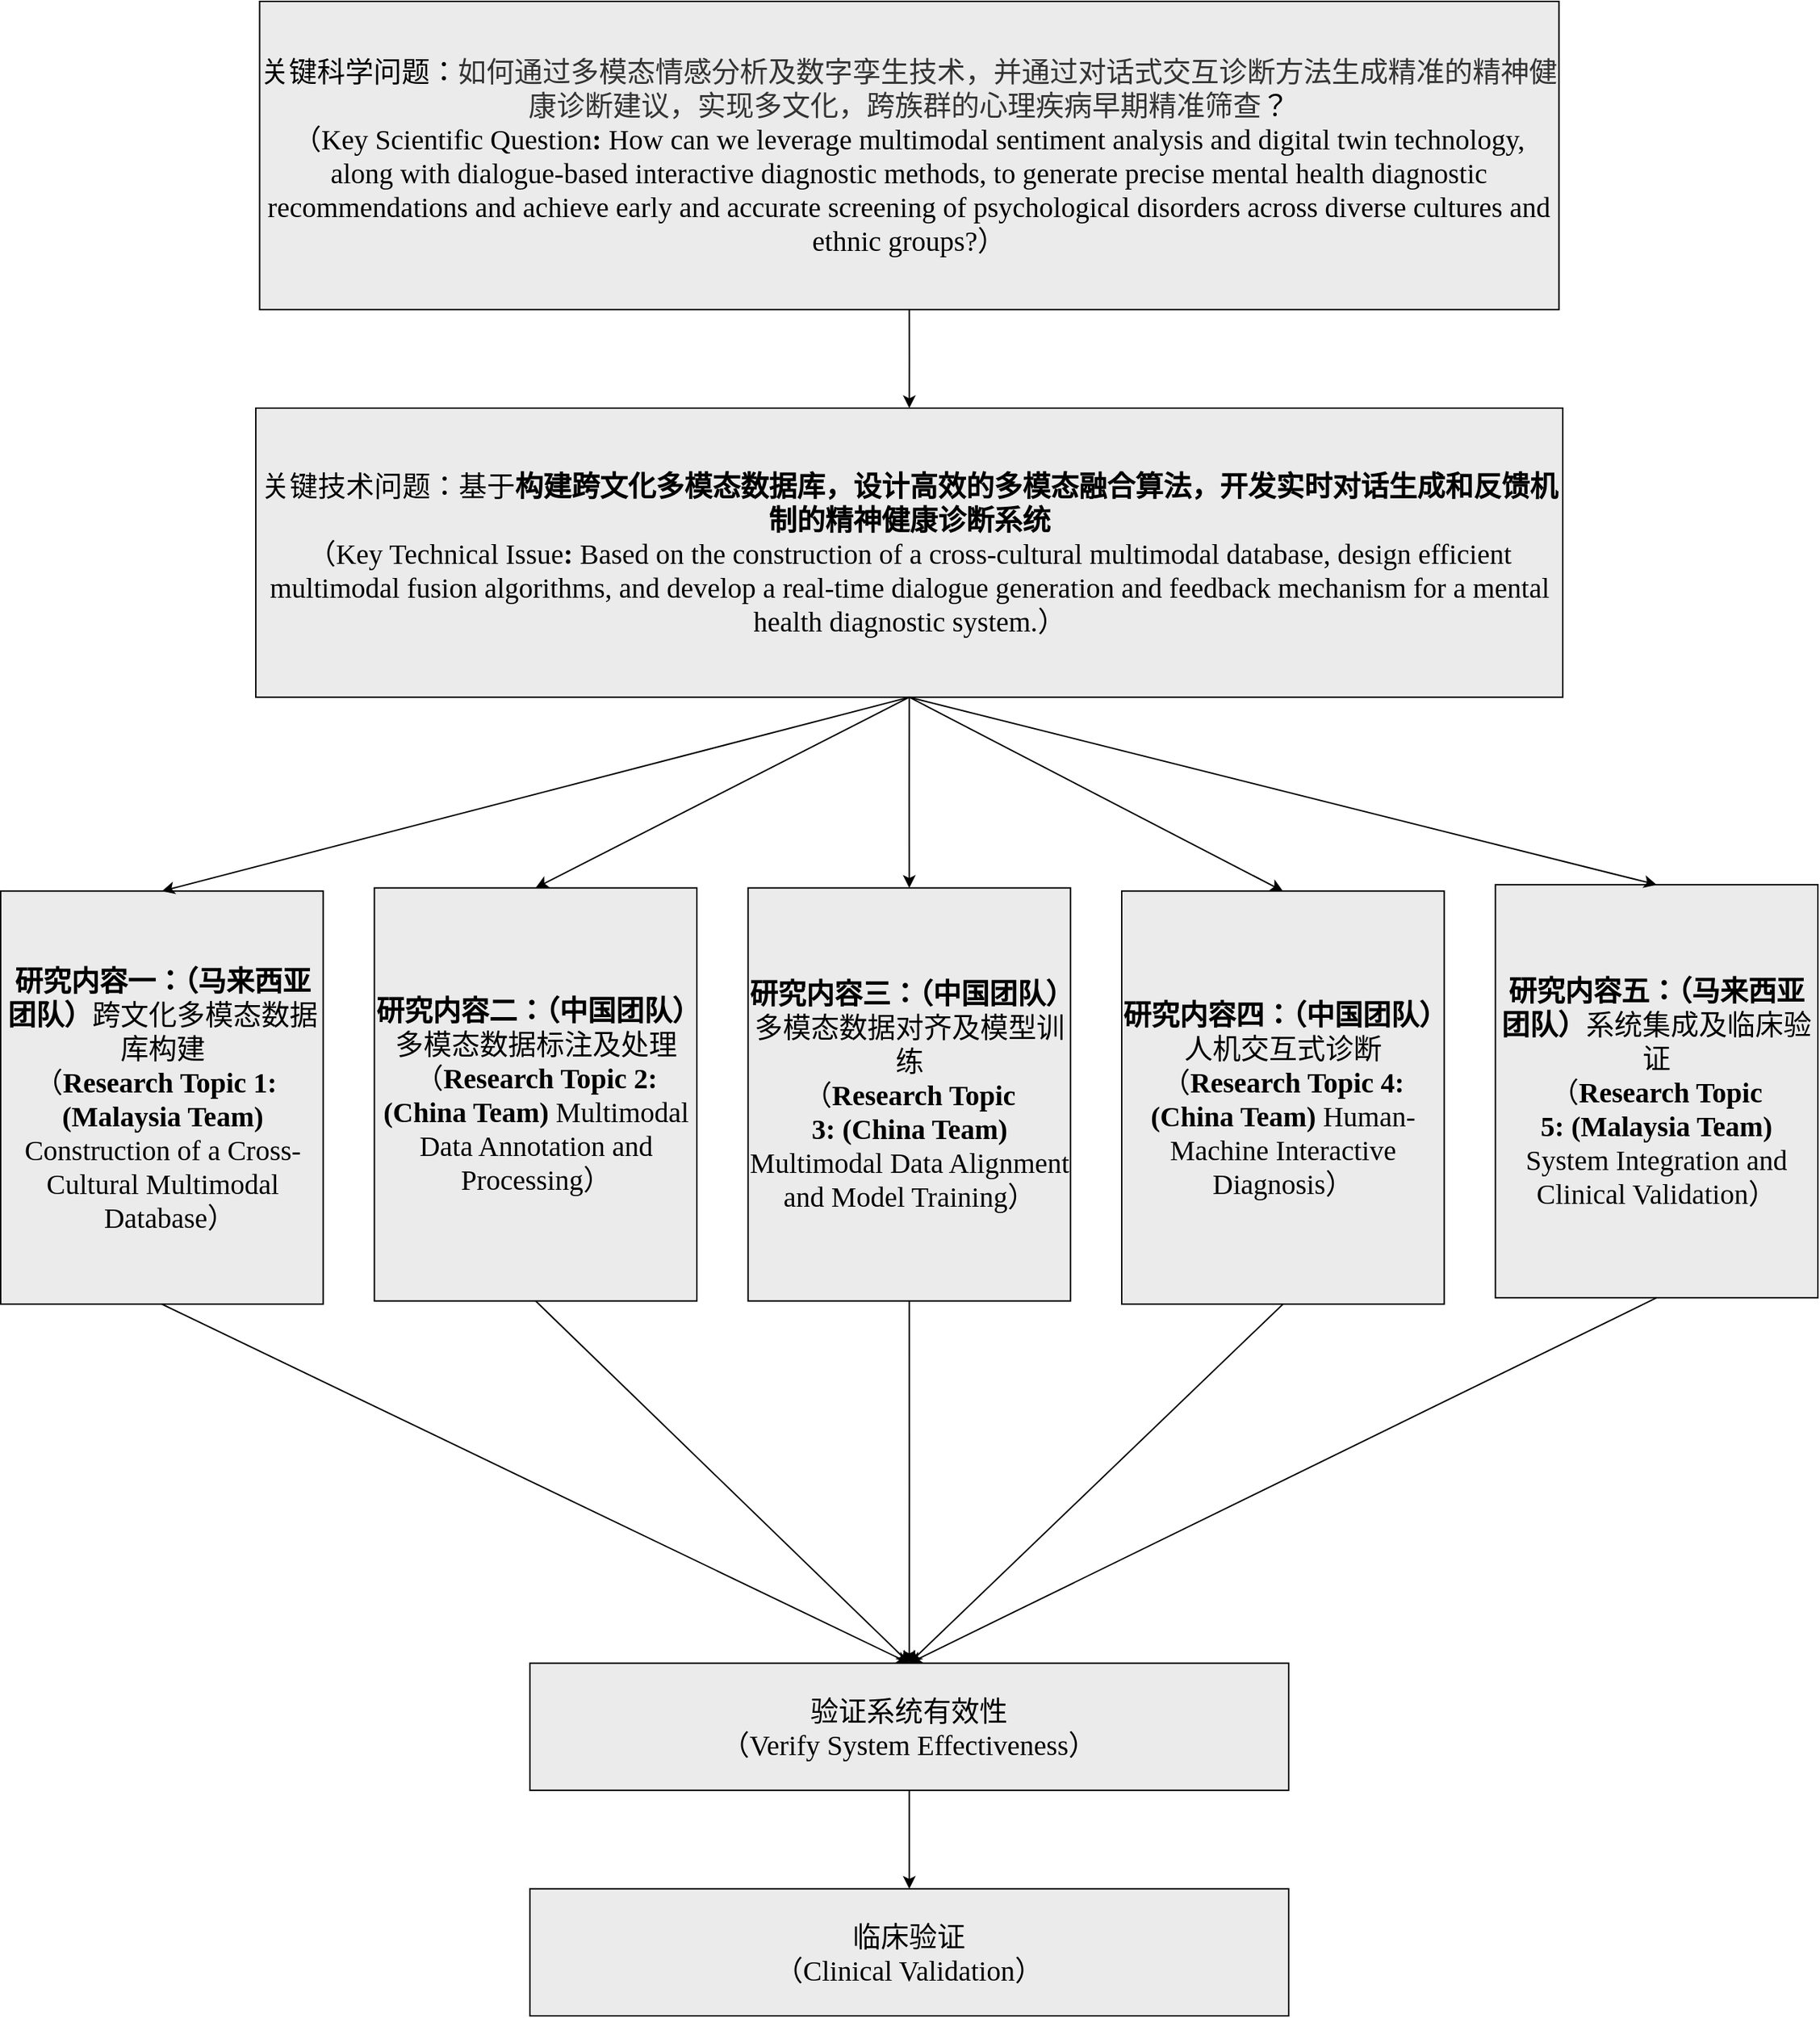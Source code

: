 <mxfile version="25.0.3">
  <diagram id="6I0OCvxSQrVGMHxT2VVA" name="Page-1">
    <mxGraphModel dx="2980" dy="1130" grid="0" gridSize="10" guides="1" tooltips="1" connect="1" arrows="1" fold="1" page="0" pageScale="1" pageWidth="850" pageHeight="1100" math="0" shadow="0">
      <root>
        <mxCell id="0" />
        <mxCell id="1" parent="0" />
        <mxCell id="u0KdexLZ_XR5zZTz2mG9-1" value="" style="group" vertex="1" connectable="0" parent="1">
          <mxGeometry x="-2.5" y="115" width="1289.5" height="1429" as="geometry" />
        </mxCell>
        <mxCell id="VO531dHjWUVzXmGTuJKX-1" value="&lt;font face=&quot;Times New Roman&quot; style=&quot;font-size: 20px;&quot;&gt;关键科学问题：&lt;span style=&quot;color: rgb(51, 51, 51); letter-spacing: 0pt; text-align: justify; text-indent: 2em;&quot;&gt;如何通过多模态情感分析及数字孪生技术，并通过对话式交互诊断方法生成精准的精神健康诊断建议，实现多文化，跨族群的心理疾病早期精准筛查&lt;/span&gt;&lt;span style=&quot;background-color: initial;&quot;&gt;？&lt;/span&gt;&lt;/font&gt;&lt;div style=&quot;text-align: start;&quot; data-hash=&quot;b935e11d9d1dda486e0670e52072802b&quot; data-version=&quot;3.0.0&quot;&gt;&lt;/div&gt;&lt;div&gt;&lt;font face=&quot;Times New Roman&quot; style=&quot;font-size: 20px;&quot;&gt;（Key Scientific Question&lt;strong style=&quot;&quot;&gt;:&lt;/strong&gt; How can we leverage multimodal sentiment analysis and digital twin technology, along with dialogue-based interactive diagnostic methods, to generate precise mental health diagnostic recommendations and achieve early and accurate screening of psychological disorders across diverse cultures and ethnic groups?）&lt;/font&gt;&lt;span style=&quot;background-color: initial;&quot;&gt;&lt;/span&gt;&lt;/div&gt;" style="html=1;outlineConnect=0;whiteSpace=wrap;fillColor=#EBEBEB;shape=mxgraph.archimate3.application;appType=generic;archiType=square;" parent="u0KdexLZ_XR5zZTz2mG9-1" vertex="1">
          <mxGeometry x="183.734" width="922.033" height="218.632" as="geometry" />
        </mxCell>
        <mxCell id="VO531dHjWUVzXmGTuJKX-2" value="&lt;font face=&quot;Times New Roman&quot; style=&quot;font-size: 20px;&quot;&gt;关键技术问题：基于&lt;b style=&quot;&quot;&gt;构建跨文化多模态数据库，&lt;/b&gt;&lt;b style=&quot;&quot;&gt;设计高效的多模态融合算法，开发实时对话生成和反馈机制的精神健康诊断系统&lt;/b&gt;&lt;/font&gt;&lt;div&gt;&lt;font face=&quot;Times New Roman&quot; style=&quot;font-size: 20px;&quot;&gt;（&lt;span style=&quot;background-color: initial;&quot;&gt;Key Technical Issue&lt;/span&gt;&lt;strong style=&quot;background-color: initial;&quot;&gt;:&lt;/strong&gt;&lt;span style=&quot;background-color: initial;&quot;&gt;&amp;nbsp;Based on the construction of a cross-cultural multimodal database, design efficient multimodal fusion algorithms, and develop a real-time dialogue generation and feedback mechanism for a mental health diagnostic system.&lt;/span&gt;&lt;span style=&quot;background-color: initial;&quot;&gt;）&lt;/span&gt;&lt;/font&gt;&lt;/div&gt;" style="html=1;outlineConnect=0;whiteSpace=wrap;fillColor=#EBEBEB;shape=mxgraph.archimate3.application;appType=generic;archiType=square;" parent="u0KdexLZ_XR5zZTz2mG9-1" vertex="1">
          <mxGeometry x="181.041" y="288.505" width="927.417" height="205.109" as="geometry" />
        </mxCell>
        <mxCell id="VO531dHjWUVzXmGTuJKX-3" value="&lt;font face=&quot;Times New Roman&quot; style=&quot;font-size: 20px;&quot;&gt;&lt;b style=&quot;&quot;&gt;研究内容二：（中国团队）&lt;/b&gt;多模态数据标注及处理&lt;/font&gt;&lt;div&gt;&lt;font face=&quot;Times New Roman&quot; style=&quot;font-size: 20px;&quot;&gt;（&lt;b style=&quot;&quot;&gt;Research Topic 2: (China Team)&lt;/b&gt; Multimodal Data Annotation and Processing）&lt;/font&gt;&lt;/div&gt;" style="html=1;outlineConnect=0;whiteSpace=wrap;fillColor=#EBEBEB;shape=mxgraph.archimate3.application;appType=generic;archiType=square;" parent="u0KdexLZ_XR5zZTz2mG9-1" vertex="1">
          <mxGeometry x="265.169" y="628.85" width="228.826" height="293.013" as="geometry" />
        </mxCell>
        <mxCell id="VO531dHjWUVzXmGTuJKX-4" value="&lt;font face=&quot;Times New Roman&quot; style=&quot;font-size: 20px;&quot;&gt;&lt;b style=&quot;&quot;&gt;研究内容三：（中国团队）&lt;/b&gt;多模态数据对齐及模型训练&lt;/font&gt;&lt;div&gt;&lt;font face=&quot;Times New Roman&quot; style=&quot;font-size: 20px;&quot;&gt;（&lt;strong style=&quot;background-color: initial;&quot;&gt;Research Topic 3:&lt;/strong&gt;&lt;span style=&quot;background-color: initial;&quot;&gt;&lt;b&gt;&amp;nbsp;(China Team) &lt;/b&gt;Multimodal Data Alignment and Model Training&lt;/span&gt;&lt;span style=&quot;background-color: initial;&quot;&gt;）&lt;/span&gt;&lt;/font&gt;&lt;/div&gt;" style="html=1;outlineConnect=0;whiteSpace=wrap;fillColor=#EBEBEB;shape=mxgraph.archimate3.application;appType=generic;archiType=square;" parent="u0KdexLZ_XR5zZTz2mG9-1" vertex="1">
          <mxGeometry x="530.337" y="628.85" width="228.826" height="293.013" as="geometry" />
        </mxCell>
        <mxCell id="VO531dHjWUVzXmGTuJKX-5" value="&lt;font face=&quot;Times New Roman&quot; style=&quot;font-size: 20px;&quot;&gt;&lt;b style=&quot;&quot;&gt;研究内容四：（中国团队）&lt;/b&gt;人机交互式诊断&lt;/font&gt;&lt;div&gt;&lt;font style=&quot;&quot; face=&quot;Times New Roman&quot;&gt;&lt;font style=&quot;font-size: 20px;&quot;&gt;（&lt;b style=&quot;&quot;&gt;Research Topic 4: (China Team)&lt;/b&gt; Human-Machine Interactive Diagnosis）&lt;/font&gt;&lt;span style=&quot;font-size: 0px; color: rgba(0, 0, 0, 0); text-align: start; text-wrap-mode: nowrap;&quot;&gt;%3CmxGraphModel%3E%3Croot%3E%3CmxCell%20id%3D%220%22%2F%3E%3CmxCell%20id%3D%221%22%20parent%3D%220%22%2F%3E%3CmxCell%20id%3D%222%22%20value%3D%22%E7%A0%94%E7%A9%B6%E5%86%85%E5%AE%B9%E4%B8%80%EF%BC%9A%E5%A4%9A%E6%A8%A1%E6%80%81%E6%95%B0%E6%8D%AE%E6%94%B6%E9%9B%86%E5%8F%8A%E6%A0%87%E6%B3%A8%22%20style%3D%22html%3D1%3BoutlineConnect%3D0%3BwhiteSpace%3Dwrap%3BfillColor%3D%23EBEBEB%3Bshape%3Dmxgraph.archimate3.application%3BappType%3Dgeneric%3BarchiType%3Dsquare%3B%22%20vertex%3D%221%22%20parent%3D%221%22%3E%3CmxGeometry%20x%3D%22190%22%20y%3D%22320%22%20width%3D%22400%22%20height%3D%2240%22%20as%3D%22geometry%22%2F%3E%3C%2FmxCell%3E%3C%2Froot%3E%3C%2FmxGraphModel%3E&lt;/span&gt;&lt;/font&gt;&lt;/div&gt;" style="html=1;outlineConnect=0;whiteSpace=wrap;fillColor=#EBEBEB;shape=mxgraph.archimate3.application;appType=generic;archiType=square;" parent="u0KdexLZ_XR5zZTz2mG9-1" vertex="1">
          <mxGeometry x="795.506" y="631.104" width="228.826" height="293.013" as="geometry" />
        </mxCell>
        <mxCell id="VO531dHjWUVzXmGTuJKX-6" value="&lt;font style=&quot;&quot; face=&quot;Times New Roman&quot;&gt;&lt;font style=&quot;font-size: 20px;&quot;&gt;&lt;b style=&quot;&quot;&gt;研究内容一：（马来西亚团队）&lt;/b&gt;跨文化多模态数据库构建&lt;/font&gt;&lt;span style=&quot;font-size: 0px; color: rgba(0, 0, 0, 0); text-align: start; text-wrap-mode: nowrap;&quot;&gt;%3CmxGraphModel%3E%3Croot%3E%3CmxCell%20id%3D%220%22%2F%3E%3CmxCell%20id%3D%221%22%20parent%3D%220%22%2F%3E%3CmxCell%20id%3D%222%22%20value%3D%22%E7%A0%94%E7%A9%B6%E5%86%85%E5%AE%B9%E4%B8%80%EF%BC%9A%E5%A4%9A%E6%A8%A1%E6%80%81%E6%95%B0%E6%8D%AE%E6%94%B6%E9%9B%86%E5%8F%8A%E6%A0%87%E6%B3%A8%22%20style%3D%22html%3D1%3BoutlineConnect%3D0%3BwhiteSpace%3Dwrap%3BfillColor%3D%23EBEBEB%3Bshape%3Dmxgraph.archimate3.application%3BappType%3Dgeneric%3BarchiType%3Dsquare%3B%22%20vertex%3D%221%22%20parent%3D%221%22%3E%3CmxGeometry%20x%3D%22190%22%20y%3D%22320%22%20width%3D%22400%22%20height%3D%2240%22%20as%3D%22geometry%22%2F%3E%3C%2FmxCell%3E%3C%2Froot%3E%3C%2FmxGraphModel%3E&lt;/span&gt;&lt;/font&gt;&lt;div&gt;&lt;font style=&quot;&quot; face=&quot;Times New Roman&quot;&gt;&lt;span style=&quot;font-size: 0px; color: rgba(0, 0, 0, 0); text-align: start; text-wrap-mode: nowrap;&quot;&gt;（（（(&lt;/span&gt;&lt;font style=&quot;font-size: 20px;&quot;&gt;&lt;span style=&quot;background-color: initial;&quot;&gt;（&lt;/span&gt;&lt;strong style=&quot;background-color: initial;&quot;&gt;Research Topic 1:&lt;/strong&gt;&lt;span style=&quot;background-color: initial;&quot;&gt; &lt;b style=&quot;&quot;&gt;(Malaysia Team)&lt;/b&gt; Construction of a Cross-Cultural Multimodal Database）&lt;/span&gt;&lt;/font&gt;&lt;span style=&quot;font-size: 0px; color: rgba(0, 0, 0, 0); text-align: start; text-wrap-mode: nowrap; background-color: initial;&quot;&gt;）&lt;/span&gt;&lt;/font&gt;&lt;/div&gt;" style="html=1;outlineConnect=0;whiteSpace=wrap;fillColor=#EBEBEB;shape=mxgraph.archimate3.application;appType=generic;archiType=square;" parent="u0KdexLZ_XR5zZTz2mG9-1" vertex="1">
          <mxGeometry y="631.104" width="228.826" height="293.013" as="geometry" />
        </mxCell>
        <mxCell id="VO531dHjWUVzXmGTuJKX-7" value="&lt;font style=&quot;&quot; face=&quot;Times New Roman&quot;&gt;&lt;font style=&quot;font-size: 20px;&quot;&gt;&lt;font style=&quot;&quot;&gt;&lt;b style=&quot;&quot;&gt;研究内容五：（马来西亚团队）&lt;/b&gt;系统集成及临床验证&lt;/font&gt;&lt;/font&gt;&lt;/font&gt;&lt;div&gt;&lt;font style=&quot;&quot; face=&quot;Times New Roman&quot;&gt;&lt;font style=&quot;font-size: 20px;&quot;&gt;&lt;font style=&quot;&quot;&gt;（&lt;/font&gt;&lt;font style=&quot;&quot;&gt;&lt;strong style=&quot;background-color: initial;&quot;&gt;Research Topic 5:&lt;/strong&gt;&lt;span style=&quot;background-color: initial;&quot;&gt;&lt;b&gt;&amp;nbsp;(Malaysia Team)&lt;/b&gt; System Integration and Clinical Validation&lt;/span&gt;&lt;span style=&quot;background-color: initial;&quot;&gt;）&lt;/span&gt;&lt;/font&gt;&lt;/font&gt;&lt;span style=&quot;font-size: 0px; text-wrap-mode: nowrap; background-color: initial; color: rgba(0, 0, 0, 0); text-align: start;&quot;&gt;%3CmxGraphModel%3E%3Croot%3E%3CmxCell%20id%3D%220%22%2F%3E%3CmxCell%20id%3D%221%22%20parent%3D%220%22%2F%3E%3CmxCell%20id%3D%222%22%20value%3D%22%E7%A0%94%E7%A9%B6%E5%86%85%E5%AE%B9%E4%B8%80%EF%BC%9A%E5%A4%9A%E6%A8%A1%E6%80%81%E6%95%B0%E6%8D%AE%E6%94%B6%E9%9B%86%E5%8F%8A%E6%A0%87%E6%B3%A8%22%20style%3D%22html%3D1%3BoutlineConnect%3D0%3BwhiteSpace%3Dwrap%3BfillColor%3D%23EBEBEB%3Bshape%3Dmxgraph.archimate3.application%3BappType%3Dgeneric%3BarchiType%3Dsquare%3B%22%20vertex%3D%221%22%20parent%3D%221%22%3E%3CmxGeometry%20x%3D%22190%22%20y%3D%22320%22%20width%3D%22400%22%20height%3D%2240%22%20as%3D%22geometry%22%2F%3E%3C%2FmxCell%3E%3C%2Froot%3E%3C%2FmxGraphModel%3E（）&lt;/span&gt;&lt;/font&gt;&lt;/div&gt;" style="html=1;outlineConnect=0;whiteSpace=wrap;fillColor=#EBEBEB;shape=mxgraph.archimate3.application;appType=generic;archiType=square;" parent="u0KdexLZ_XR5zZTz2mG9-1" vertex="1">
          <mxGeometry x="1060.674" y="626.596" width="228.826" height="293.013" as="geometry" />
        </mxCell>
        <mxCell id="VO531dHjWUVzXmGTuJKX-8" value="&lt;font face=&quot;Times New Roman&quot; style=&quot;font-size: 20px;&quot;&gt;验证系统有效性&lt;/font&gt;&lt;div&gt;&lt;font face=&quot;Times New Roman&quot; style=&quot;font-size: 20px;&quot;&gt;（Verify System Effectiveness）&lt;/font&gt;&lt;/div&gt;" style="html=1;outlineConnect=0;whiteSpace=wrap;fillColor=#EBEBEB;shape=mxgraph.archimate3.application;appType=generic;archiType=square;" parent="u0KdexLZ_XR5zZTz2mG9-1" vertex="1">
          <mxGeometry x="375.543" y="1178.812" width="538.413" height="90.158" as="geometry" />
        </mxCell>
        <mxCell id="VO531dHjWUVzXmGTuJKX-9" value="&lt;font face=&quot;Times New Roman&quot; style=&quot;font-size: 20px;&quot;&gt;临床验证&lt;/font&gt;&lt;div&gt;&lt;font face=&quot;Times New Roman&quot; style=&quot;font-size: 20px;&quot;&gt;（Clinical Validation）&lt;/font&gt;&lt;/div&gt;" style="html=1;outlineConnect=0;whiteSpace=wrap;fillColor=#EBEBEB;shape=mxgraph.archimate3.application;appType=generic;archiType=square;" parent="u0KdexLZ_XR5zZTz2mG9-1" vertex="1">
          <mxGeometry x="375.543" y="1338.842" width="538.413" height="90.158" as="geometry" />
        </mxCell>
        <mxCell id="VO531dHjWUVzXmGTuJKX-10" style="edgeStyle=orthogonalEdgeStyle;rounded=0;orthogonalLoop=1;jettySize=auto;html=1;exitX=0.5;exitY=1;exitDx=0;exitDy=0;exitPerimeter=0;entryX=0.5;entryY=0;entryDx=0;entryDy=0;entryPerimeter=0;" parent="u0KdexLZ_XR5zZTz2mG9-1" source="VO531dHjWUVzXmGTuJKX-1" target="VO531dHjWUVzXmGTuJKX-2" edge="1">
          <mxGeometry relative="1" as="geometry" />
        </mxCell>
        <mxCell id="VO531dHjWUVzXmGTuJKX-11" style="rounded=0;orthogonalLoop=1;jettySize=auto;html=1;exitX=0.5;exitY=1;exitDx=0;exitDy=0;exitPerimeter=0;entryX=0.5;entryY=0;entryDx=0;entryDy=0;entryPerimeter=0;" parent="u0KdexLZ_XR5zZTz2mG9-1" source="VO531dHjWUVzXmGTuJKX-2" target="VO531dHjWUVzXmGTuJKX-3" edge="1">
          <mxGeometry relative="1" as="geometry" />
        </mxCell>
        <mxCell id="VO531dHjWUVzXmGTuJKX-12" style="rounded=0;orthogonalLoop=1;jettySize=auto;html=1;exitX=0.5;exitY=1;exitDx=0;exitDy=0;exitPerimeter=0;entryX=0.5;entryY=0;entryDx=0;entryDy=0;entryPerimeter=0;edgeStyle=orthogonalEdgeStyle;" parent="u0KdexLZ_XR5zZTz2mG9-1" source="VO531dHjWUVzXmGTuJKX-2" target="VO531dHjWUVzXmGTuJKX-4" edge="1">
          <mxGeometry relative="1" as="geometry" />
        </mxCell>
        <mxCell id="VO531dHjWUVzXmGTuJKX-13" style="rounded=0;orthogonalLoop=1;jettySize=auto;html=1;exitX=0.5;exitY=1;exitDx=0;exitDy=0;exitPerimeter=0;entryX=0.5;entryY=0;entryDx=0;entryDy=0;entryPerimeter=0;" parent="u0KdexLZ_XR5zZTz2mG9-1" source="VO531dHjWUVzXmGTuJKX-2" target="VO531dHjWUVzXmGTuJKX-5" edge="1">
          <mxGeometry relative="1" as="geometry" />
        </mxCell>
        <mxCell id="VO531dHjWUVzXmGTuJKX-14" style="rounded=0;orthogonalLoop=1;jettySize=auto;html=1;exitX=0.5;exitY=1;exitDx=0;exitDy=0;exitPerimeter=0;entryX=0.5;entryY=0;entryDx=0;entryDy=0;entryPerimeter=0;" parent="u0KdexLZ_XR5zZTz2mG9-1" source="VO531dHjWUVzXmGTuJKX-2" target="VO531dHjWUVzXmGTuJKX-6" edge="1">
          <mxGeometry relative="1" as="geometry" />
        </mxCell>
        <mxCell id="VO531dHjWUVzXmGTuJKX-15" style="rounded=0;orthogonalLoop=1;jettySize=auto;html=1;exitX=0.5;exitY=1;exitDx=0;exitDy=0;exitPerimeter=0;entryX=0.5;entryY=0;entryDx=0;entryDy=0;entryPerimeter=0;" parent="u0KdexLZ_XR5zZTz2mG9-1" source="VO531dHjWUVzXmGTuJKX-2" target="VO531dHjWUVzXmGTuJKX-7" edge="1">
          <mxGeometry relative="1" as="geometry" />
        </mxCell>
        <mxCell id="VO531dHjWUVzXmGTuJKX-16" style="edgeStyle=orthogonalEdgeStyle;rounded=0;orthogonalLoop=1;jettySize=auto;html=1;exitX=0.5;exitY=1;exitDx=0;exitDy=0;exitPerimeter=0;entryX=0.5;entryY=0;entryDx=0;entryDy=0;entryPerimeter=0;" parent="u0KdexLZ_XR5zZTz2mG9-1" source="VO531dHjWUVzXmGTuJKX-8" target="VO531dHjWUVzXmGTuJKX-9" edge="1">
          <mxGeometry relative="1" as="geometry" />
        </mxCell>
        <mxCell id="VO531dHjWUVzXmGTuJKX-17" style="rounded=0;orthogonalLoop=1;jettySize=auto;html=1;exitX=0.5;exitY=1;exitDx=0;exitDy=0;exitPerimeter=0;entryX=0.5;entryY=0;entryDx=0;entryDy=0;entryPerimeter=0;" parent="u0KdexLZ_XR5zZTz2mG9-1" source="VO531dHjWUVzXmGTuJKX-3" target="VO531dHjWUVzXmGTuJKX-8" edge="1">
          <mxGeometry relative="1" as="geometry">
            <mxPoint x="475.823" y="1075.131" as="sourcePoint" />
          </mxGeometry>
        </mxCell>
        <mxCell id="VO531dHjWUVzXmGTuJKX-18" style="rounded=0;orthogonalLoop=1;jettySize=auto;html=1;exitX=0.5;exitY=1;exitDx=0;exitDy=0;exitPerimeter=0;entryX=0.5;entryY=0;entryDx=0;entryDy=0;entryPerimeter=0;edgeStyle=orthogonalEdgeStyle;" parent="u0KdexLZ_XR5zZTz2mG9-1" source="VO531dHjWUVzXmGTuJKX-4" target="VO531dHjWUVzXmGTuJKX-8" edge="1">
          <mxGeometry relative="1" as="geometry">
            <mxPoint x="640.039" y="1075.131" as="sourcePoint" />
          </mxGeometry>
        </mxCell>
        <mxCell id="VO531dHjWUVzXmGTuJKX-19" style="rounded=0;orthogonalLoop=1;jettySize=auto;html=1;exitX=0.5;exitY=1;exitDx=0;exitDy=0;exitPerimeter=0;entryX=0.5;entryY=0;entryDx=0;entryDy=0;entryPerimeter=0;" parent="u0KdexLZ_XR5zZTz2mG9-1" source="VO531dHjWUVzXmGTuJKX-5" target="VO531dHjWUVzXmGTuJKX-8" edge="1">
          <mxGeometry relative="1" as="geometry">
            <mxPoint x="804.255" y="1075.131" as="sourcePoint" />
          </mxGeometry>
        </mxCell>
        <mxCell id="VO531dHjWUVzXmGTuJKX-20" style="rounded=0;orthogonalLoop=1;jettySize=auto;html=1;exitX=0.5;exitY=1;exitDx=0;exitDy=0;exitPerimeter=0;entryX=0.5;entryY=0;entryDx=0;entryDy=0;entryPerimeter=0;" parent="u0KdexLZ_XR5zZTz2mG9-1" source="VO531dHjWUVzXmGTuJKX-6" target="VO531dHjWUVzXmGTuJKX-8" edge="1">
          <mxGeometry relative="1" as="geometry">
            <mxPoint x="311.607" y="1075.131" as="sourcePoint" />
          </mxGeometry>
        </mxCell>
        <mxCell id="VO531dHjWUVzXmGTuJKX-22" style="rounded=0;orthogonalLoop=1;jettySize=auto;html=1;exitX=0.5;exitY=1;exitDx=0;exitDy=0;exitPerimeter=0;entryX=0.5;entryY=0;entryDx=0;entryDy=0;entryPerimeter=0;" parent="u0KdexLZ_XR5zZTz2mG9-1" source="VO531dHjWUVzXmGTuJKX-7" target="VO531dHjWUVzXmGTuJKX-8" edge="1">
          <mxGeometry relative="1" as="geometry">
            <mxPoint x="968.471" y="1075.131" as="sourcePoint" />
          </mxGeometry>
        </mxCell>
      </root>
    </mxGraphModel>
  </diagram>
</mxfile>
